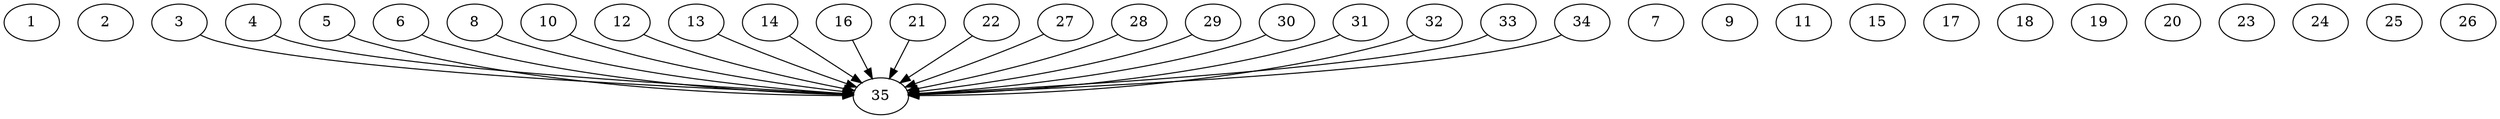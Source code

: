// DAG automatically generated by daggen at Thu Oct  3 14:05:36 2019
// ./daggen --dot -n 35 --ccr 0.4 --fat 0.9 --regular 0.5 --density 0.7 --mindata 5242880 --maxdata 52428800 
digraph G {
  1 [size="25482240", alpha="0.15", expect_size="10192896"] 
  2 [size="126609920", alpha="0.02", expect_size="50643968"] 
  3 [size="106616320", alpha="0.05", expect_size="42646528"] 
  3 -> 35 [size ="42646528"]
  4 [size="113282560", alpha="0.20", expect_size="45313024"] 
  4 -> 35 [size ="45313024"]
  5 [size="72389120", alpha="0.00", expect_size="28955648"] 
  5 -> 35 [size ="28955648"]
  6 [size="64174080", alpha="0.19", expect_size="25669632"] 
  6 -> 35 [size ="25669632"]
  7 [size="81607680", alpha="0.06", expect_size="32643072"] 
  8 [size="127047680", alpha="0.06", expect_size="50819072"] 
  8 -> 35 [size ="50819072"]
  9 [size="123786240", alpha="0.13", expect_size="49514496"] 
  10 [size="104240640", alpha="0.11", expect_size="41696256"] 
  10 -> 35 [size ="41696256"]
  11 [size="63170560", alpha="0.06", expect_size="25268224"] 
  12 [size="30932480", alpha="0.02", expect_size="12372992"] 
  12 -> 35 [size ="12372992"]
  13 [size="43130880", alpha="0.09", expect_size="17252352"] 
  13 -> 35 [size ="17252352"]
  14 [size="70149120", alpha="0.02", expect_size="28059648"] 
  14 -> 35 [size ="28059648"]
  15 [size="67642880", alpha="0.05", expect_size="27057152"] 
  16 [size="67934720", alpha="0.19", expect_size="27173888"] 
  16 -> 35 [size ="27173888"]
  17 [size="60398080", alpha="0.15", expect_size="24159232"] 
  18 [size="92912640", alpha="0.16", expect_size="37165056"] 
  19 [size="131028480", alpha="0.13", expect_size="52411392"] 
  20 [size="87741440", alpha="0.16", expect_size="35096576"] 
  21 [size="35118080", alpha="0.01", expect_size="14047232"] 
  21 -> 35 [size ="14047232"]
  22 [size="68444160", alpha="0.05", expect_size="27377664"] 
  22 -> 35 [size ="27377664"]
  23 [size="80916480", alpha="0.05", expect_size="32366592"] 
  24 [size="18726400", alpha="0.02", expect_size="7490560"] 
  25 [size="29795840", alpha="0.09", expect_size="11918336"] 
  26 [size="58480640", alpha="0.05", expect_size="23392256"] 
  27 [size="54364160", alpha="0.13", expect_size="21745664"] 
  27 -> 35 [size ="21745664"]
  28 [size="22123520", alpha="0.19", expect_size="8849408"] 
  28 -> 35 [size ="8849408"]
  29 [size="114250240", alpha="0.05", expect_size="45700096"] 
  29 -> 35 [size ="45700096"]
  30 [size="74908160", alpha="0.06", expect_size="29963264"] 
  30 -> 35 [size ="29963264"]
  31 [size="52359680", alpha="0.15", expect_size="20943872"] 
  31 -> 35 [size ="20943872"]
  32 [size="58979840", alpha="0.07", expect_size="23591936"] 
  32 -> 35 [size ="23591936"]
  33 [size="90309120", alpha="0.05", expect_size="36123648"] 
  33 -> 35 [size ="36123648"]
  34 [size="121894400", alpha="0.12", expect_size="48757760"] 
  34 -> 35 [size ="48757760"]
  35 [size="17981440", alpha="0.08", expect_size="7192576"] 
}
